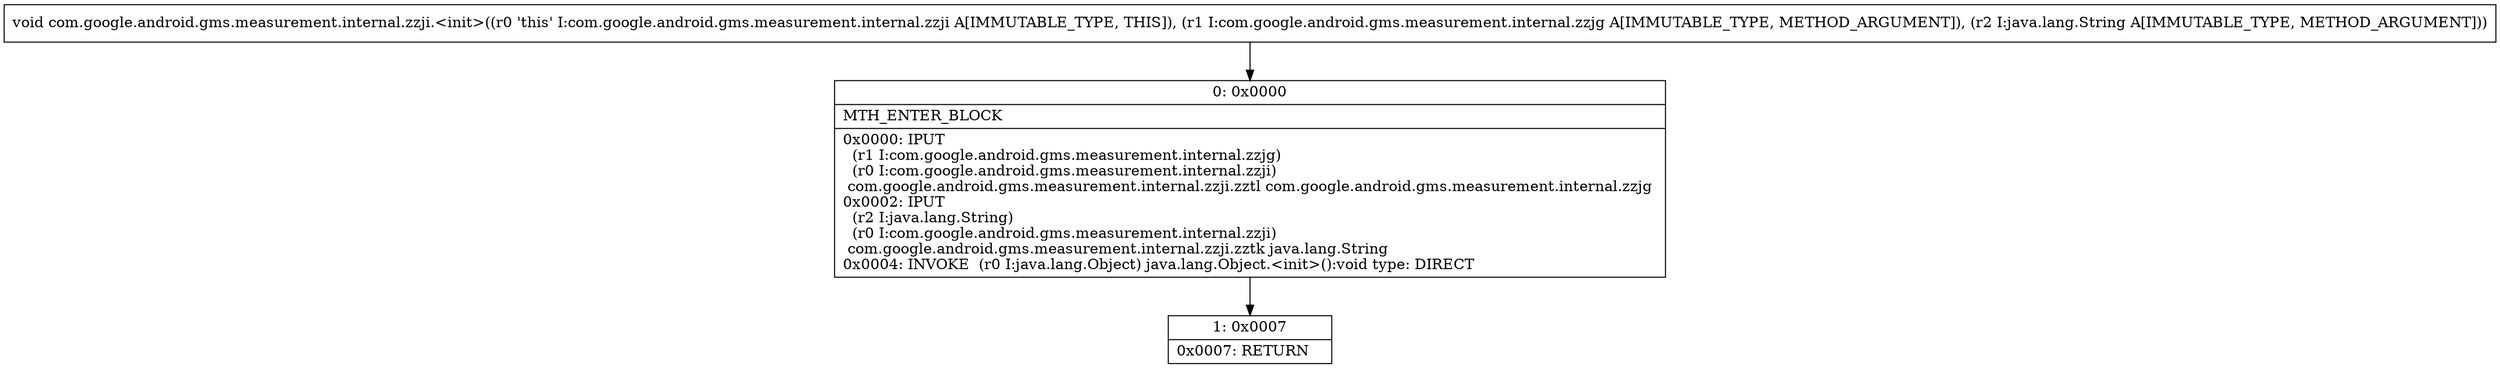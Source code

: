 digraph "CFG forcom.google.android.gms.measurement.internal.zzji.\<init\>(Lcom\/google\/android\/gms\/measurement\/internal\/zzjg;Ljava\/lang\/String;)V" {
Node_0 [shape=record,label="{0\:\ 0x0000|MTH_ENTER_BLOCK\l|0x0000: IPUT  \l  (r1 I:com.google.android.gms.measurement.internal.zzjg)\l  (r0 I:com.google.android.gms.measurement.internal.zzji)\l com.google.android.gms.measurement.internal.zzji.zztl com.google.android.gms.measurement.internal.zzjg \l0x0002: IPUT  \l  (r2 I:java.lang.String)\l  (r0 I:com.google.android.gms.measurement.internal.zzji)\l com.google.android.gms.measurement.internal.zzji.zztk java.lang.String \l0x0004: INVOKE  (r0 I:java.lang.Object) java.lang.Object.\<init\>():void type: DIRECT \l}"];
Node_1 [shape=record,label="{1\:\ 0x0007|0x0007: RETURN   \l}"];
MethodNode[shape=record,label="{void com.google.android.gms.measurement.internal.zzji.\<init\>((r0 'this' I:com.google.android.gms.measurement.internal.zzji A[IMMUTABLE_TYPE, THIS]), (r1 I:com.google.android.gms.measurement.internal.zzjg A[IMMUTABLE_TYPE, METHOD_ARGUMENT]), (r2 I:java.lang.String A[IMMUTABLE_TYPE, METHOD_ARGUMENT])) }"];
MethodNode -> Node_0;
Node_0 -> Node_1;
}

